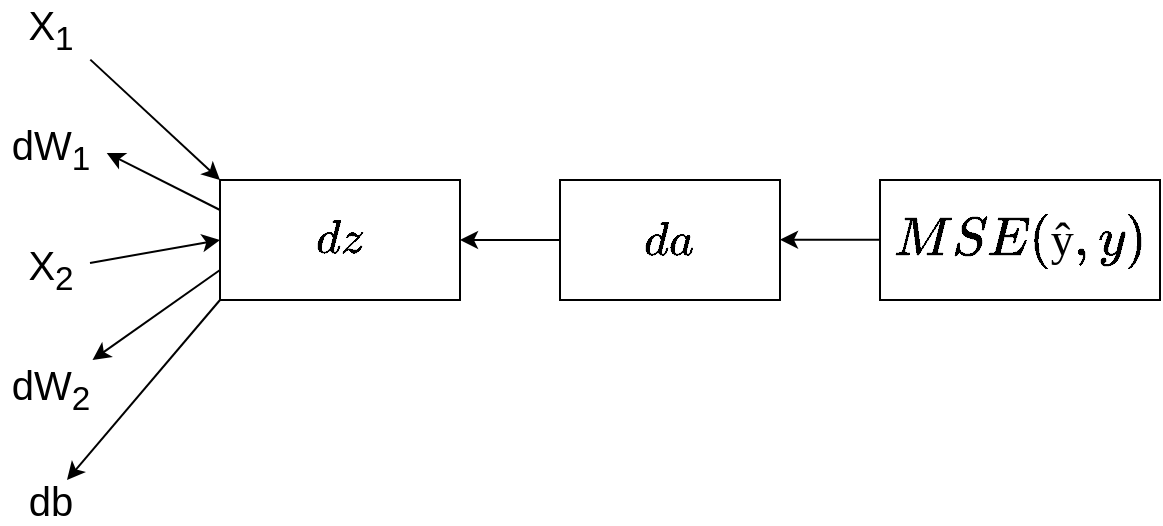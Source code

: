 <mxfile version="13.0.3" type="device"><diagram id="EVQ_GciLI0puKx7NwmyM" name="Page-1"><mxGraphModel dx="454" dy="763" grid="1" gridSize="10" guides="1" tooltips="1" connect="1" arrows="1" fold="1" page="1" pageScale="1" pageWidth="827" pageHeight="1169" math="1" shadow="0"><root><mxCell id="0"/><mxCell id="1" parent="0"/><mxCell id="qN3AyNJMLSpC6WG98XVI-3" value="" style="edgeStyle=orthogonalEdgeStyle;rounded=0;orthogonalLoop=1;jettySize=auto;html=1;endArrow=none;endFill=0;startArrow=classic;startFill=1;" parent="1" source="qN3AyNJMLSpC6WG98XVI-1" target="qN3AyNJMLSpC6WG98XVI-2" edge="1"><mxGeometry relative="1" as="geometry"/></mxCell><mxCell id="qN3AyNJMLSpC6WG98XVI-1" value="&lt;span style=&quot;font-size: 20px&quot;&gt;`dz`&lt;/span&gt;&lt;sub&gt;&lt;br&gt;&lt;/sub&gt;" style="rounded=0;whiteSpace=wrap;html=1;" parent="1" vertex="1"><mxGeometry x="210" y="360" width="120" height="60" as="geometry"/></mxCell><mxCell id="qN3AyNJMLSpC6WG98XVI-2" value="&lt;font style=&quot;font-size: 20px&quot;&gt;`da`&lt;/font&gt;" style="rounded=0;whiteSpace=wrap;html=1;" parent="1" vertex="1"><mxGeometry x="380" y="360" width="110" height="60" as="geometry"/></mxCell><mxCell id="qN3AyNJMLSpC6WG98XVI-4" value="&lt;span style=&quot;font-size: 20px&quot;&gt;X&lt;sub&gt;1&lt;/sub&gt;&lt;/span&gt;" style="text;html=1;align=center;verticalAlign=middle;resizable=0;points=[];autosize=1;" parent="1" vertex="1"><mxGeometry x="105" y="270" width="40" height="30" as="geometry"/></mxCell><mxCell id="qN3AyNJMLSpC6WG98XVI-5" value="&lt;font style=&quot;font-size: 20px&quot;&gt;X&lt;sub&gt;2&lt;/sub&gt;&lt;/font&gt;" style="text;html=1;align=center;verticalAlign=middle;resizable=0;points=[];autosize=1;" parent="1" vertex="1"><mxGeometry x="105" y="390" width="40" height="30" as="geometry"/></mxCell><mxCell id="qN3AyNJMLSpC6WG98XVI-6" value="&lt;font style=&quot;font-size: 20px&quot;&gt;db&lt;/font&gt;" style="text;html=1;align=center;verticalAlign=middle;resizable=0;points=[];autosize=1;" parent="1" vertex="1"><mxGeometry x="105" y="510" width="40" height="20" as="geometry"/></mxCell><mxCell id="qN3AyNJMLSpC6WG98XVI-7" value="&lt;span style=&quot;font-size: 20px&quot;&gt;dW&lt;sub&gt;1&lt;/sub&gt;&lt;/span&gt;" style="text;html=1;align=center;verticalAlign=middle;resizable=0;points=[];autosize=1;" parent="1" vertex="1"><mxGeometry x="100" y="330" width="50" height="30" as="geometry"/></mxCell><mxCell id="qN3AyNJMLSpC6WG98XVI-8" value="&lt;font style=&quot;font-size: 20px&quot;&gt;dW&lt;sub&gt;2&lt;/sub&gt;&lt;/font&gt;" style="text;html=1;align=center;verticalAlign=middle;resizable=0;points=[];autosize=1;" parent="1" vertex="1"><mxGeometry x="100" y="450" width="50" height="30" as="geometry"/></mxCell><mxCell id="qN3AyNJMLSpC6WG98XVI-9" value="" style="endArrow=classic;html=1;entryX=0;entryY=0;entryDx=0;entryDy=0;exitX=1.004;exitY=0.994;exitDx=0;exitDy=0;exitPerimeter=0;" parent="1" source="qN3AyNJMLSpC6WG98XVI-4" target="qN3AyNJMLSpC6WG98XVI-1" edge="1"><mxGeometry width="50" height="50" relative="1" as="geometry"><mxPoint x="76" y="311" as="sourcePoint"/><mxPoint x="185" y="330" as="targetPoint"/></mxGeometry></mxCell><mxCell id="qN3AyNJMLSpC6WG98XVI-10" value="" style="endArrow=none;html=1;exitX=1.067;exitY=0.55;exitDx=0;exitDy=0;exitPerimeter=0;entryX=0;entryY=0.25;entryDx=0;entryDy=0;endFill=0;startArrow=classic;startFill=1;" parent="1" source="qN3AyNJMLSpC6WG98XVI-7" target="qN3AyNJMLSpC6WG98XVI-1" edge="1"><mxGeometry width="50" height="50" relative="1" as="geometry"><mxPoint x="75.0" y="351.42" as="sourcePoint"/><mxPoint x="124.28" y="400" as="targetPoint"/></mxGeometry></mxCell><mxCell id="qN3AyNJMLSpC6WG98XVI-11" value="" style="endArrow=classic;html=1;entryX=0;entryY=0.5;entryDx=0;entryDy=0;" parent="1" source="qN3AyNJMLSpC6WG98XVI-5" target="qN3AyNJMLSpC6WG98XVI-1" edge="1"><mxGeometry width="50" height="50" relative="1" as="geometry"><mxPoint x="75" y="390" as="sourcePoint"/><mxPoint x="154.28" y="528.58" as="targetPoint"/></mxGeometry></mxCell><mxCell id="qN3AyNJMLSpC6WG98XVI-12" value="" style="endArrow=none;html=1;entryX=0;entryY=0.75;entryDx=0;entryDy=0;startArrow=classic;startFill=1;endFill=0;" parent="1" source="qN3AyNJMLSpC6WG98XVI-8" target="qN3AyNJMLSpC6WG98XVI-1" edge="1"><mxGeometry width="50" height="50" relative="1" as="geometry"><mxPoint x="105.72" y="470.0" as="sourcePoint"/><mxPoint x="155" y="518.58" as="targetPoint"/></mxGeometry></mxCell><mxCell id="qN3AyNJMLSpC6WG98XVI-13" value="" style="endArrow=none;html=1;entryX=0;entryY=1;entryDx=0;entryDy=0;endFill=0;startArrow=classic;startFill=1;" parent="1" source="qN3AyNJMLSpC6WG98XVI-6" target="qN3AyNJMLSpC6WG98XVI-1" edge="1"><mxGeometry width="50" height="50" relative="1" as="geometry"><mxPoint x="72" y="472" as="sourcePoint"/><mxPoint x="174.28" y="538.58" as="targetPoint"/></mxGeometry></mxCell><mxCell id="XU3tzN4ChIO8X4iLjW_w-3" value="" style="edgeStyle=orthogonalEdgeStyle;rounded=0;orthogonalLoop=1;jettySize=auto;html=1;startArrow=classic;startFill=1;endArrow=none;endFill=0;" parent="1" edge="1"><mxGeometry relative="1" as="geometry"><mxPoint x="490" y="389.86" as="sourcePoint"/><mxPoint x="550" y="389.86" as="targetPoint"/></mxGeometry></mxCell><mxCell id="XU3tzN4ChIO8X4iLjW_w-4" value="&lt;span style=&quot;font-family: inherit ; font-style: inherit ; font-weight: inherit ; background-color: transparent ; text-align: left&quot;&gt;&lt;font style=&quot;font-size: 23px&quot;&gt;`MSE(ŷ, y)`&lt;/font&gt;&lt;br&gt;&lt;/span&gt;" style="rounded=0;whiteSpace=wrap;html=1;" parent="1" vertex="1"><mxGeometry x="540" y="360" width="140" height="60" as="geometry"/></mxCell></root></mxGraphModel></diagram></mxfile>